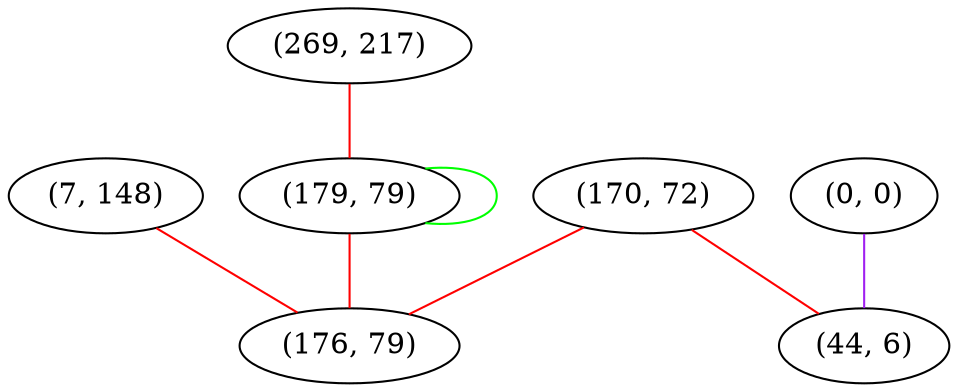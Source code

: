 graph "" {
"(7, 148)";
"(170, 72)";
"(0, 0)";
"(269, 217)";
"(44, 6)";
"(179, 79)";
"(176, 79)";
"(7, 148)" -- "(176, 79)"  [color=red, key=0, weight=1];
"(170, 72)" -- "(44, 6)"  [color=red, key=0, weight=1];
"(170, 72)" -- "(176, 79)"  [color=red, key=0, weight=1];
"(0, 0)" -- "(44, 6)"  [color=purple, key=0, weight=4];
"(269, 217)" -- "(179, 79)"  [color=red, key=0, weight=1];
"(179, 79)" -- "(176, 79)"  [color=red, key=0, weight=1];
"(179, 79)" -- "(179, 79)"  [color=green, key=0, weight=2];
}
